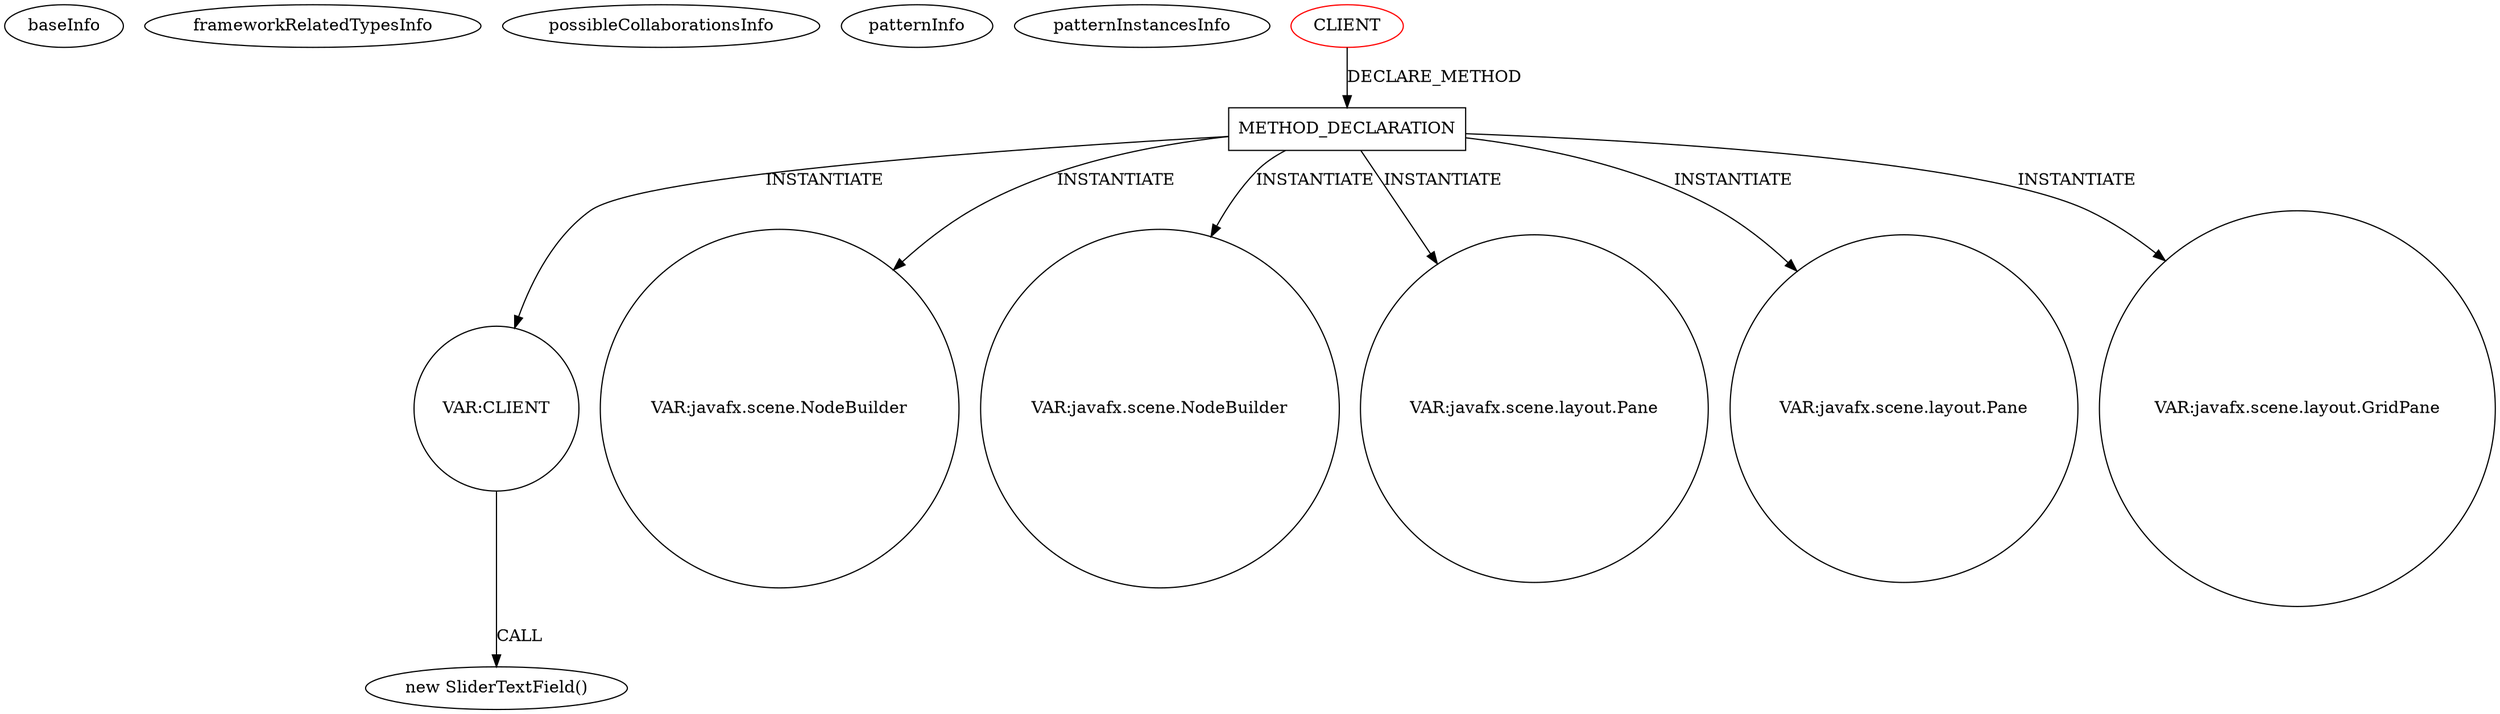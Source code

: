 digraph {
baseInfo[graphId=2556,category="pattern",isAnonymous=false,possibleRelation=false]
frameworkRelatedTypesInfo[]
possibleCollaborationsInfo[]
patternInfo[frequency=2.0,patternRootClient=0]
patternInstancesInfo[0="SaiPradeepDandem-javafx2-gradient-builder~/SaiPradeepDandem-javafx2-gradient-builder/javafx2-gradient-builder-master/src/main/java/com/javafx/gradientbuilder/application/RadialSettingsLayout.java~RadialSettingsLayout~1170",1="SaiPradeepDandem-javafx2-gradient-builder~/SaiPradeepDandem-javafx2-gradient-builder/javafx2-gradient-builder-master/src/main/java/com/javafx/gradientbuilder/application/LinearSettingsLayout.java~LinearSettingsLayout~1172"]
155[label="new SliderTextField()",vertexType="CONSTRUCTOR_CALL",isFrameworkType=false]
156[label="VAR:CLIENT",vertexType="VARIABLE_EXPRESION",isFrameworkType=false,shape=circle]
56[label="METHOD_DECLARATION",vertexType="CLIENT_METHOD_DECLARATION",isFrameworkType=false,shape=box]
0[label="CLIENT",vertexType="ROOT_CLIENT_CLASS_DECLARATION",isFrameworkType=false,color=red]
99[label="VAR:javafx.scene.NodeBuilder",vertexType="VARIABLE_EXPRESION",isFrameworkType=false,shape=circle]
292[label="VAR:javafx.scene.NodeBuilder",vertexType="VARIABLE_EXPRESION",isFrameworkType=false,shape=circle]
93[label="VAR:javafx.scene.layout.Pane",vertexType="VARIABLE_EXPRESION",isFrameworkType=false,shape=circle]
322[label="VAR:javafx.scene.layout.Pane",vertexType="VARIABLE_EXPRESION",isFrameworkType=false,shape=circle]
206[label="VAR:javafx.scene.layout.GridPane",vertexType="VARIABLE_EXPRESION",isFrameworkType=false,shape=circle]
56->322[label="INSTANTIATE"]
56->99[label="INSTANTIATE"]
56->206[label="INSTANTIATE"]
56->93[label="INSTANTIATE"]
0->56[label="DECLARE_METHOD"]
56->292[label="INSTANTIATE"]
56->156[label="INSTANTIATE"]
156->155[label="CALL"]
}
